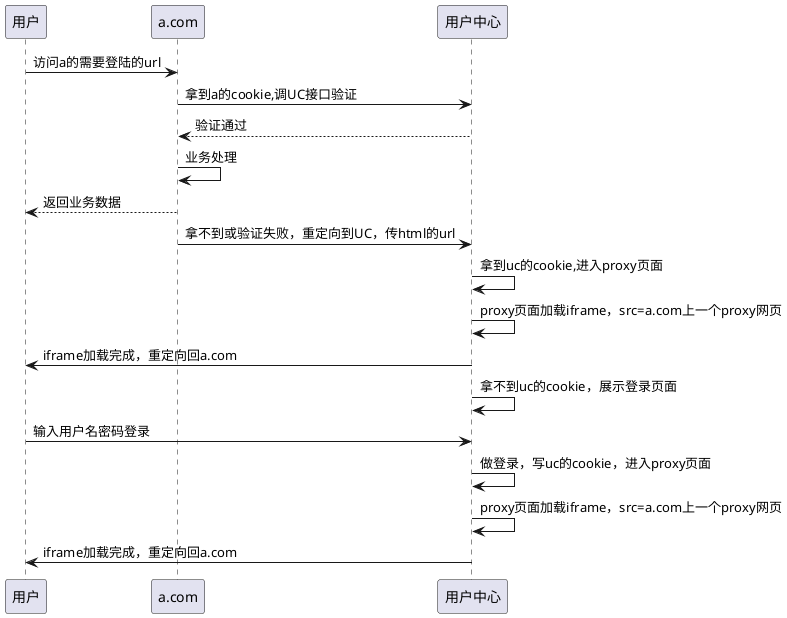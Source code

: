 @startuml
用户 -> a.com: 访问a的需要登陆的url
a.com -> 用户中心: 拿到a的cookie,调UC接口验证
a.com <-- 用户中心: 验证通过
a.com -> a.com: 业务处理
用户 <-- a.com: 返回业务数据

a.com -> 用户中心: 拿不到或验证失败，重定向到UC，传html的url
用户中心 -> 用户中心: 拿到uc的cookie,进入proxy页面
用户中心 -> 用户中心: proxy页面加载iframe，src=a.com上一个proxy网页
用户 <- 用户中心: iframe加载完成，重定向回a.com

用户中心 -> 用户中心: 拿不到uc的cookie，展示登录页面
用户 -> 用户中心: 输入用户名密码登录
用户中心 -> 用户中心: 做登录，写uc的cookie，进入proxy页面
用户中心 -> 用户中心: proxy页面加载iframe，src=a.com上一个proxy网页
用户 <- 用户中心: iframe加载完成，重定向回a.com


@enduml